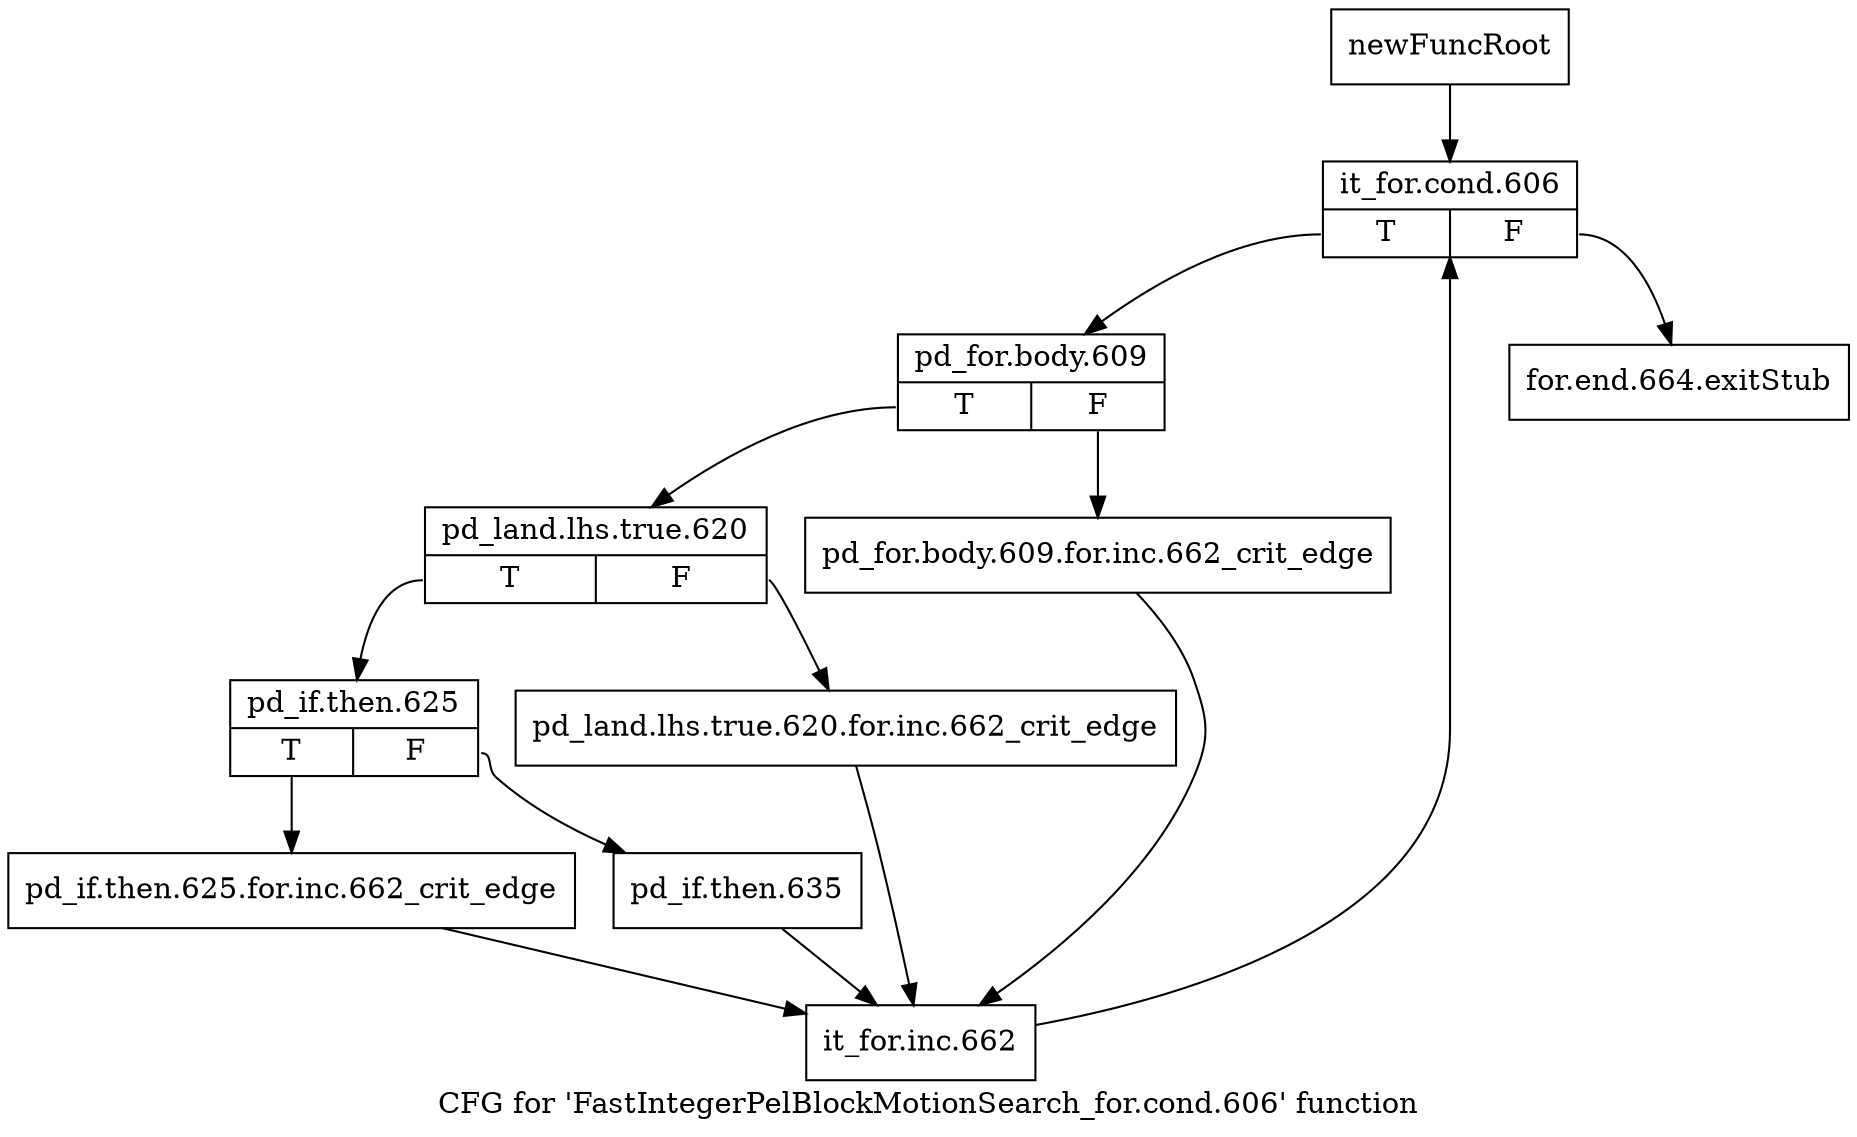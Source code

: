 digraph "CFG for 'FastIntegerPelBlockMotionSearch_for.cond.606' function" {
	label="CFG for 'FastIntegerPelBlockMotionSearch_for.cond.606' function";

	Node0x24438f0 [shape=record,label="{newFuncRoot}"];
	Node0x24438f0 -> Node0x2443990;
	Node0x2443940 [shape=record,label="{for.end.664.exitStub}"];
	Node0x2443990 [shape=record,label="{it_for.cond.606|{<s0>T|<s1>F}}"];
	Node0x2443990:s0 -> Node0x24439e0;
	Node0x2443990:s1 -> Node0x2443940;
	Node0x24439e0 [shape=record,label="{pd_for.body.609|{<s0>T|<s1>F}}"];
	Node0x24439e0:s0 -> Node0x2443a80;
	Node0x24439e0:s1 -> Node0x2443a30;
	Node0x2443a30 [shape=record,label="{pd_for.body.609.for.inc.662_crit_edge}"];
	Node0x2443a30 -> Node0x2443c10;
	Node0x2443a80 [shape=record,label="{pd_land.lhs.true.620|{<s0>T|<s1>F}}"];
	Node0x2443a80:s0 -> Node0x2443b20;
	Node0x2443a80:s1 -> Node0x2443ad0;
	Node0x2443ad0 [shape=record,label="{pd_land.lhs.true.620.for.inc.662_crit_edge}"];
	Node0x2443ad0 -> Node0x2443c10;
	Node0x2443b20 [shape=record,label="{pd_if.then.625|{<s0>T|<s1>F}}"];
	Node0x2443b20:s0 -> Node0x2443bc0;
	Node0x2443b20:s1 -> Node0x2443b70;
	Node0x2443b70 [shape=record,label="{pd_if.then.635}"];
	Node0x2443b70 -> Node0x2443c10;
	Node0x2443bc0 [shape=record,label="{pd_if.then.625.for.inc.662_crit_edge}"];
	Node0x2443bc0 -> Node0x2443c10;
	Node0x2443c10 [shape=record,label="{it_for.inc.662}"];
	Node0x2443c10 -> Node0x2443990;
}
